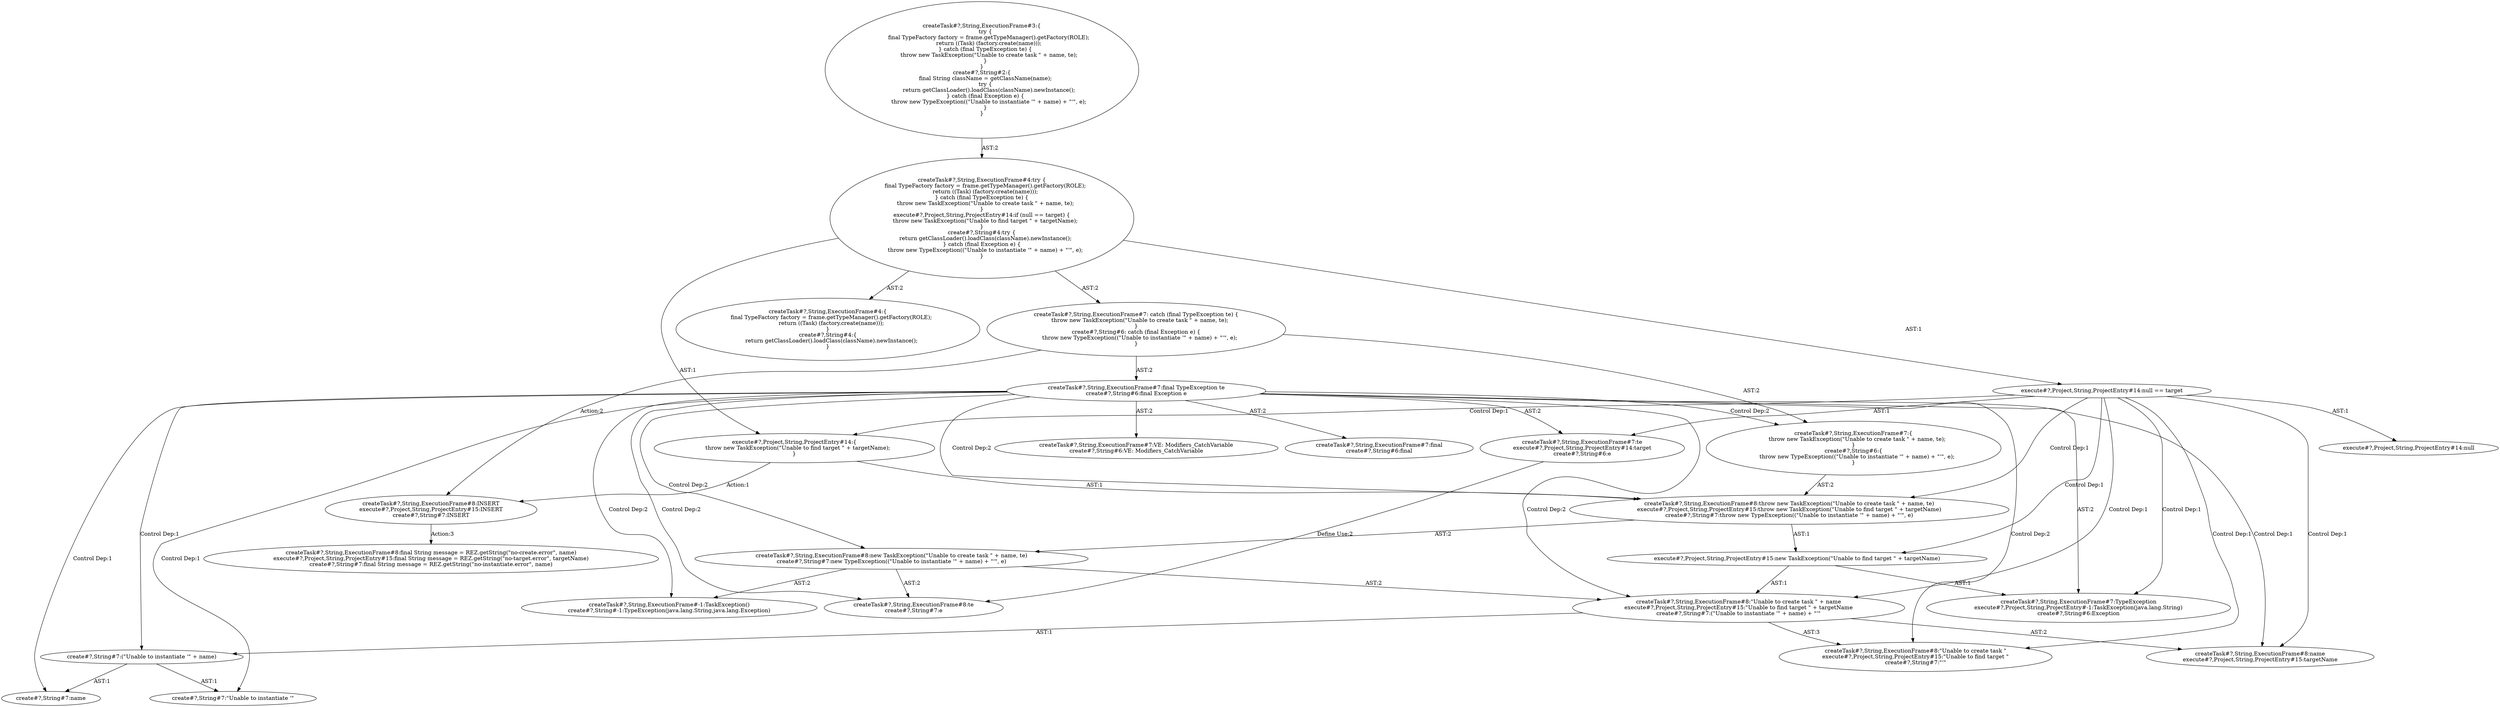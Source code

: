 digraph "Pattern" {
0 [label="createTask#?,String,ExecutionFrame#8:INSERT
execute#?,Project,String,ProjectEntry#15:INSERT
create#?,String#7:INSERT" shape=ellipse]
1 [label="createTask#?,String,ExecutionFrame#7: catch (final TypeException te) \{
    throw new TaskException(\"Unable to create task \" + name, te);
\}
create#?,String#6: catch (final Exception e) \{
    throw new TypeException((\"Unable to instantiate '\" + name) + \"'\", e);
\}" shape=ellipse]
2 [label="createTask#?,String,ExecutionFrame#4:try \{
    final TypeFactory factory = frame.getTypeManager().getFactory(ROLE);
    return ((Task) (factory.create(name)));
\} catch (final TypeException te) \{
    throw new TaskException(\"Unable to create task \" + name, te);
\}
execute#?,Project,String,ProjectEntry#14:if (null == target) \{
    throw new TaskException(\"Unable to find target \" + targetName);
\}
create#?,String#4:try \{
    return getClassLoader().loadClass(className).newInstance();
\} catch (final Exception e) \{
    throw new TypeException((\"Unable to instantiate '\" + name) + \"'\", e);
\}" shape=ellipse]
3 [label="createTask#?,String,ExecutionFrame#3:\{
    try \{
        final TypeFactory factory = frame.getTypeManager().getFactory(ROLE);
        return ((Task) (factory.create(name)));
    \} catch (final TypeException te) \{
        throw new TaskException(\"Unable to create task \" + name, te);
    \}
\}
create#?,String#2:\{
    final String className = getClassName(name);
    try \{
        return getClassLoader().loadClass(className).newInstance();
    \} catch (final Exception e) \{
        throw new TypeException((\"Unable to instantiate '\" + name) + \"'\", e);
    \}
\}" shape=ellipse]
4 [label="createTask#?,String,ExecutionFrame#4:\{
    final TypeFactory factory = frame.getTypeManager().getFactory(ROLE);
    return ((Task) (factory.create(name)));
\}
create#?,String#4:\{
    return getClassLoader().loadClass(className).newInstance();
\}" shape=ellipse]
5 [label="createTask#?,String,ExecutionFrame#7:final TypeException te
create#?,String#6:final Exception e" shape=ellipse]
6 [label="createTask#?,String,ExecutionFrame#7:te
execute#?,Project,String,ProjectEntry#14:target
create#?,String#6:e" shape=ellipse]
7 [label="createTask#?,String,ExecutionFrame#7:TypeException
execute#?,Project,String,ProjectEntry#-1:TaskException(java.lang.String)
create#?,String#6:Exception" shape=ellipse]
8 [label="createTask#?,String,ExecutionFrame#7:\{
    throw new TaskException(\"Unable to create task \" + name, te);
\}
create#?,String#6:\{
    throw new TypeException((\"Unable to instantiate '\" + name) + \"'\", e);
\}" shape=ellipse]
9 [label="createTask#?,String,ExecutionFrame#8:throw new TaskException(\"Unable to create task \" + name, te)
execute#?,Project,String,ProjectEntry#15:throw new TaskException(\"Unable to find target \" + targetName)
create#?,String#7:throw new TypeException((\"Unable to instantiate '\" + name) + \"'\", e)" shape=ellipse]
10 [label="createTask#?,String,ExecutionFrame#8:new TaskException(\"Unable to create task \" + name, te)
create#?,String#7:new TypeException((\"Unable to instantiate '\" + name) + \"'\", e)" shape=ellipse]
11 [label="createTask#?,String,ExecutionFrame#-1:TaskException()
create#?,String#-1:TypeException(java.lang.String,java.lang.Exception)" shape=ellipse]
12 [label="createTask#?,String,ExecutionFrame#8:\"Unable to create task \" + name
execute#?,Project,String,ProjectEntry#15:\"Unable to find target \" + targetName
create#?,String#7:(\"Unable to instantiate '\" + name) + \"'\"" shape=ellipse]
13 [label="createTask#?,String,ExecutionFrame#8:\"Unable to create task \"
execute#?,Project,String,ProjectEntry#15:\"Unable to find target \"
create#?,String#7:\"'\"" shape=ellipse]
14 [label="createTask#?,String,ExecutionFrame#8:name
execute#?,Project,String,ProjectEntry#15:targetName" shape=ellipse]
15 [label="createTask#?,String,ExecutionFrame#8:te
create#?,String#7:e" shape=ellipse]
16 [label="createTask#?,String,ExecutionFrame#7:VE: Modifiers_CatchVariable
create#?,String#6:VE: Modifiers_CatchVariable" shape=ellipse]
17 [label="createTask#?,String,ExecutionFrame#7:final
create#?,String#6:final" shape=ellipse]
18 [label="createTask#?,String,ExecutionFrame#8:final String message = REZ.getString(\"no-create.error\", name)
execute#?,Project,String,ProjectEntry#15:final String message = REZ.getString(\"no-target.error\", targetName)
create#?,String#7:final String message = REZ.getString(\"no-instantiate.error\", name)" shape=ellipse]
19 [label="execute#?,Project,String,ProjectEntry#14:\{
    throw new TaskException(\"Unable to find target \" + targetName);
\}" shape=ellipse]
20 [label="execute#?,Project,String,ProjectEntry#15:new TaskException(\"Unable to find target \" + targetName)" shape=ellipse]
21 [label="execute#?,Project,String,ProjectEntry#14:null == target" shape=ellipse]
22 [label="execute#?,Project,String,ProjectEntry#14:null" shape=ellipse]
23 [label="create#?,String#7:name" shape=ellipse]
24 [label="create#?,String#7:\"Unable to instantiate '\"" shape=ellipse]
25 [label="create#?,String#7:(\"Unable to instantiate '\" + name)" shape=ellipse]
0 -> 18 [label="Action:3"];
1 -> 0 [label="Action:2"];
1 -> 5 [label="AST:2"];
1 -> 8 [label="AST:2"];
2 -> 1 [label="AST:2"];
2 -> 4 [label="AST:2"];
2 -> 19 [label="AST:1"];
2 -> 21 [label="AST:1"];
3 -> 2 [label="AST:2"];
5 -> 6 [label="AST:2"];
5 -> 7 [label="AST:2"];
5 -> 8 [label="Control Dep:2"];
5 -> 9 [label="Control Dep:2"];
5 -> 10 [label="Control Dep:2"];
5 -> 11 [label="Control Dep:2"];
5 -> 12 [label="Control Dep:2"];
5 -> 13 [label="Control Dep:2"];
5 -> 14 [label="Control Dep:1"];
5 -> 15 [label="Control Dep:2"];
5 -> 16 [label="AST:2"];
5 -> 17 [label="AST:2"];
5 -> 23 [label="Control Dep:1"];
5 -> 24 [label="Control Dep:1"];
5 -> 25 [label="Control Dep:1"];
6 -> 15 [label="Define Use:2"];
8 -> 9 [label="AST:2"];
9 -> 10 [label="AST:2"];
9 -> 20 [label="AST:1"];
10 -> 11 [label="AST:2"];
10 -> 12 [label="AST:2"];
10 -> 15 [label="AST:2"];
12 -> 13 [label="AST:3"];
12 -> 14 [label="AST:2"];
12 -> 25 [label="AST:1"];
19 -> 9 [label="AST:1"];
19 -> 0 [label="Action:1"];
20 -> 7 [label="AST:1"];
20 -> 12 [label="AST:1"];
21 -> 19 [label="Control Dep:1"];
21 -> 20 [label="Control Dep:1"];
21 -> 22 [label="AST:1"];
21 -> 6 [label="AST:1"];
21 -> 9 [label="Control Dep:1"];
21 -> 7 [label="Control Dep:1"];
21 -> 12 [label="Control Dep:1"];
21 -> 13 [label="Control Dep:1"];
21 -> 14 [label="Control Dep:1"];
25 -> 23 [label="AST:1"];
25 -> 24 [label="AST:1"];
}